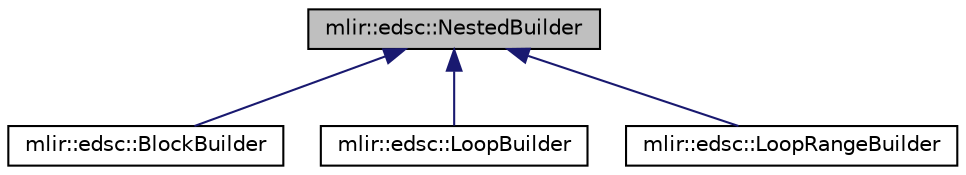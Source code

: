 digraph "mlir::edsc::NestedBuilder"
{
  bgcolor="transparent";
  edge [fontname="Helvetica",fontsize="10",labelfontname="Helvetica",labelfontsize="10"];
  node [fontname="Helvetica",fontsize="10",shape=record];
  Node0 [label="mlir::edsc::NestedBuilder",height=0.2,width=0.4,color="black", fillcolor="grey75", style="filled", fontcolor="black"];
  Node0 -> Node1 [dir="back",color="midnightblue",fontsize="10",style="solid",fontname="Helvetica"];
  Node1 [label="mlir::edsc::BlockBuilder",height=0.2,width=0.4,color="black",URL="$classmlir_1_1edsc_1_1BlockBuilder.html",tooltip="A BlockBuilder is a NestedBuilder for mlir::Block*. "];
  Node0 -> Node2 [dir="back",color="midnightblue",fontsize="10",style="solid",fontname="Helvetica"];
  Node2 [label="mlir::edsc::LoopBuilder",height=0.2,width=0.4,color="black",URL="$classmlir_1_1edsc_1_1LoopBuilder.html",tooltip="A LoopBuilder is a generic NestedBuilder for loop-like MLIR operations. "];
  Node0 -> Node3 [dir="back",color="midnightblue",fontsize="10",style="solid",fontname="Helvetica"];
  Node3 [label="mlir::edsc::LoopRangeBuilder",height=0.2,width=0.4,color="black",URL="$classmlir_1_1edsc_1_1LoopRangeBuilder.html",tooltip="A LoopRangeBuilder is a generic NestedBuilder for loop.for operations. "];
}
